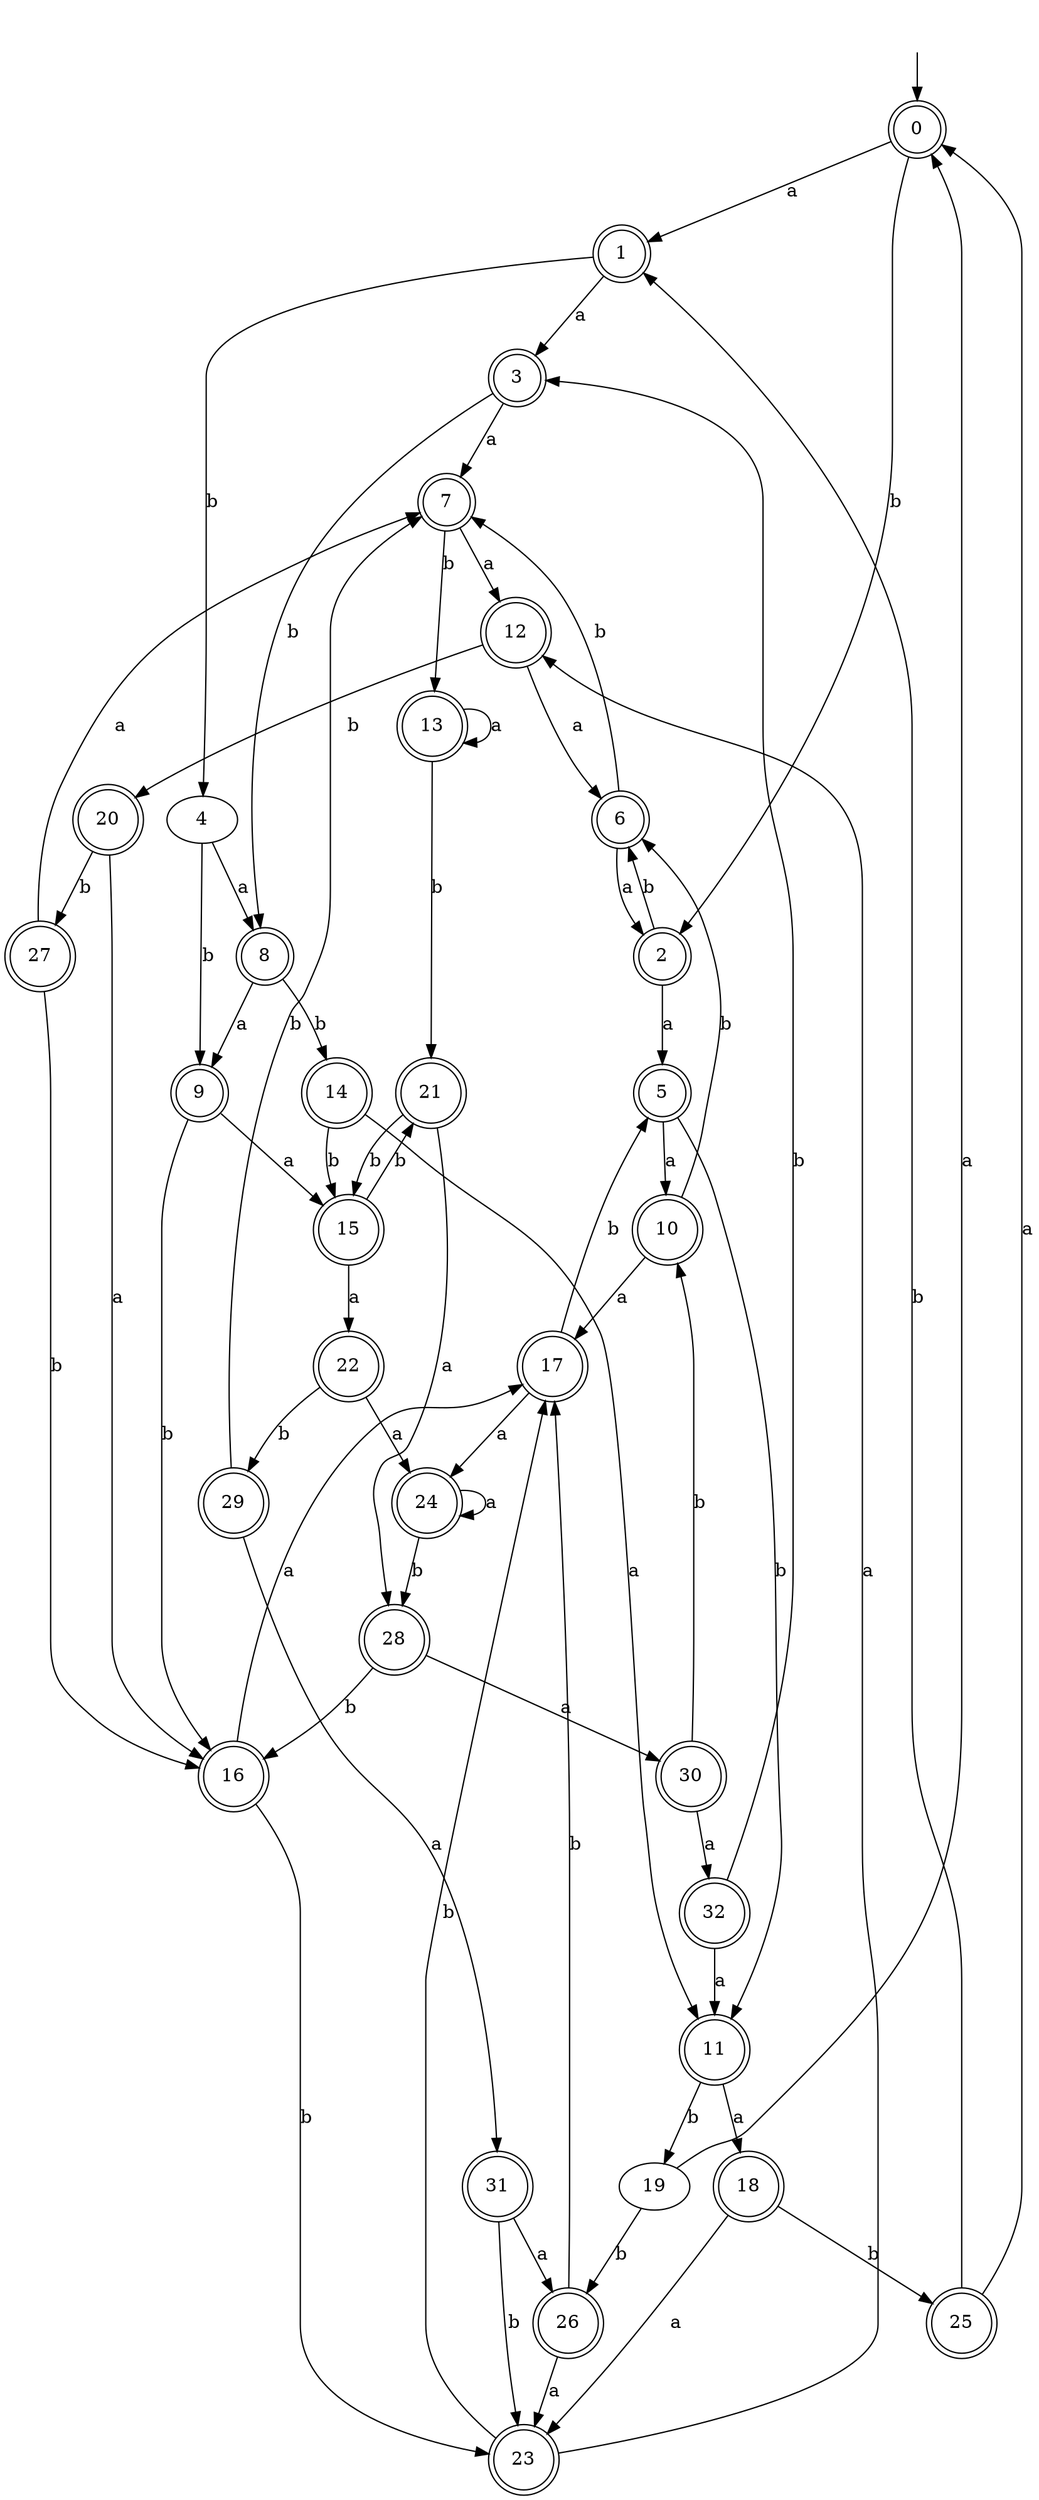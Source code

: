 digraph RandomDFA {
  __start0 [label="", shape=none];
  __start0 -> 0 [label=""];
  0 [shape=circle] [shape=doublecircle]
  0 -> 1 [label="a"]
  0 -> 2 [label="b"]
  1 [shape=doublecircle]
  1 -> 3 [label="a"]
  1 -> 4 [label="b"]
  2 [shape=doublecircle]
  2 -> 5 [label="a"]
  2 -> 6 [label="b"]
  3 [shape=doublecircle]
  3 -> 7 [label="a"]
  3 -> 8 [label="b"]
  4
  4 -> 8 [label="a"]
  4 -> 9 [label="b"]
  5 [shape=doublecircle]
  5 -> 10 [label="a"]
  5 -> 11 [label="b"]
  6 [shape=doublecircle]
  6 -> 2 [label="a"]
  6 -> 7 [label="b"]
  7 [shape=doublecircle]
  7 -> 12 [label="a"]
  7 -> 13 [label="b"]
  8 [shape=doublecircle]
  8 -> 9 [label="a"]
  8 -> 14 [label="b"]
  9 [shape=doublecircle]
  9 -> 15 [label="a"]
  9 -> 16 [label="b"]
  10 [shape=doublecircle]
  10 -> 17 [label="a"]
  10 -> 6 [label="b"]
  11 [shape=doublecircle]
  11 -> 18 [label="a"]
  11 -> 19 [label="b"]
  12 [shape=doublecircle]
  12 -> 6 [label="a"]
  12 -> 20 [label="b"]
  13 [shape=doublecircle]
  13 -> 13 [label="a"]
  13 -> 21 [label="b"]
  14 [shape=doublecircle]
  14 -> 11 [label="a"]
  14 -> 15 [label="b"]
  15 [shape=doublecircle]
  15 -> 22 [label="a"]
  15 -> 21 [label="b"]
  16 [shape=doublecircle]
  16 -> 17 [label="a"]
  16 -> 23 [label="b"]
  17 [shape=doublecircle]
  17 -> 24 [label="a"]
  17 -> 5 [label="b"]
  18 [shape=doublecircle]
  18 -> 23 [label="a"]
  18 -> 25 [label="b"]
  19
  19 -> 0 [label="a"]
  19 -> 26 [label="b"]
  20 [shape=doublecircle]
  20 -> 16 [label="a"]
  20 -> 27 [label="b"]
  21 [shape=doublecircle]
  21 -> 28 [label="a"]
  21 -> 15 [label="b"]
  22 [shape=doublecircle]
  22 -> 24 [label="a"]
  22 -> 29 [label="b"]
  23 [shape=doublecircle]
  23 -> 12 [label="a"]
  23 -> 17 [label="b"]
  24 [shape=doublecircle]
  24 -> 24 [label="a"]
  24 -> 28 [label="b"]
  25 [shape=doublecircle]
  25 -> 0 [label="a"]
  25 -> 1 [label="b"]
  26 [shape=doublecircle]
  26 -> 23 [label="a"]
  26 -> 17 [label="b"]
  27 [shape=doublecircle]
  27 -> 7 [label="a"]
  27 -> 16 [label="b"]
  28 [shape=doublecircle]
  28 -> 30 [label="a"]
  28 -> 16 [label="b"]
  29 [shape=doublecircle]
  29 -> 31 [label="a"]
  29 -> 7 [label="b"]
  30 [shape=doublecircle]
  30 -> 32 [label="a"]
  30 -> 10 [label="b"]
  31 [shape=doublecircle]
  31 -> 26 [label="a"]
  31 -> 23 [label="b"]
  32 [shape=doublecircle]
  32 -> 11 [label="a"]
  32 -> 3 [label="b"]
}
